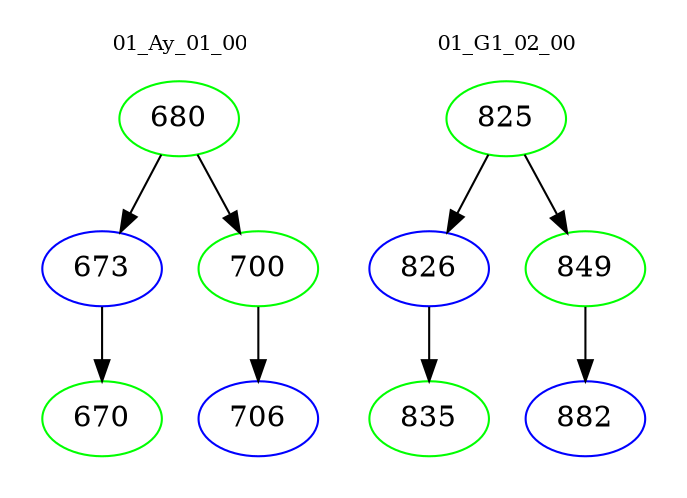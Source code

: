 digraph{
subgraph cluster_0 {
color = white
label = "01_Ay_01_00";
fontsize=10;
T0_680 [label="680", color="green"]
T0_680 -> T0_673 [color="black"]
T0_673 [label="673", color="blue"]
T0_673 -> T0_670 [color="black"]
T0_670 [label="670", color="green"]
T0_680 -> T0_700 [color="black"]
T0_700 [label="700", color="green"]
T0_700 -> T0_706 [color="black"]
T0_706 [label="706", color="blue"]
}
subgraph cluster_1 {
color = white
label = "01_G1_02_00";
fontsize=10;
T1_825 [label="825", color="green"]
T1_825 -> T1_826 [color="black"]
T1_826 [label="826", color="blue"]
T1_826 -> T1_835 [color="black"]
T1_835 [label="835", color="green"]
T1_825 -> T1_849 [color="black"]
T1_849 [label="849", color="green"]
T1_849 -> T1_882 [color="black"]
T1_882 [label="882", color="blue"]
}
}
